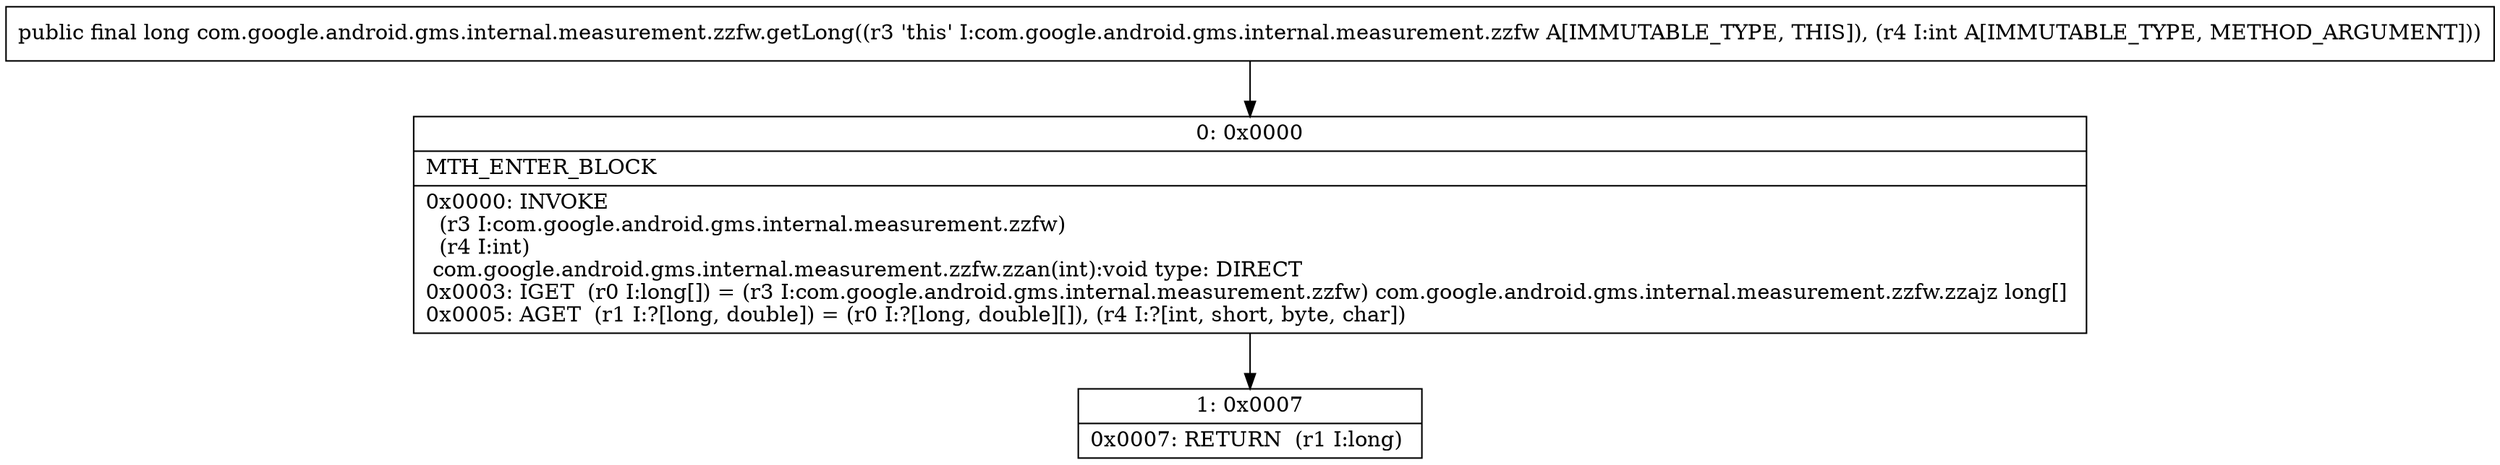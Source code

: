 digraph "CFG forcom.google.android.gms.internal.measurement.zzfw.getLong(I)J" {
Node_0 [shape=record,label="{0\:\ 0x0000|MTH_ENTER_BLOCK\l|0x0000: INVOKE  \l  (r3 I:com.google.android.gms.internal.measurement.zzfw)\l  (r4 I:int)\l com.google.android.gms.internal.measurement.zzfw.zzan(int):void type: DIRECT \l0x0003: IGET  (r0 I:long[]) = (r3 I:com.google.android.gms.internal.measurement.zzfw) com.google.android.gms.internal.measurement.zzfw.zzajz long[] \l0x0005: AGET  (r1 I:?[long, double]) = (r0 I:?[long, double][]), (r4 I:?[int, short, byte, char]) \l}"];
Node_1 [shape=record,label="{1\:\ 0x0007|0x0007: RETURN  (r1 I:long) \l}"];
MethodNode[shape=record,label="{public final long com.google.android.gms.internal.measurement.zzfw.getLong((r3 'this' I:com.google.android.gms.internal.measurement.zzfw A[IMMUTABLE_TYPE, THIS]), (r4 I:int A[IMMUTABLE_TYPE, METHOD_ARGUMENT])) }"];
MethodNode -> Node_0;
Node_0 -> Node_1;
}

